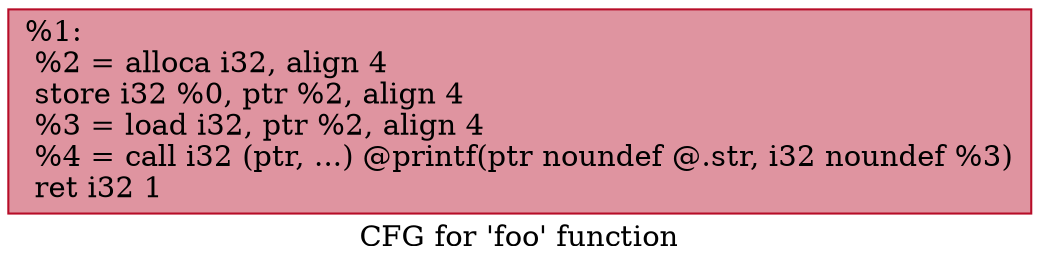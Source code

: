 digraph "CFG for 'foo' function" {
	label="CFG for 'foo' function";

	Node0x56155c4d5160 [shape=record,color="#b70d28ff", style=filled, fillcolor="#b70d2870",label="{%1:\l  %2 = alloca i32, align 4\l  store i32 %0, ptr %2, align 4\l  %3 = load i32, ptr %2, align 4\l  %4 = call i32 (ptr, ...) @printf(ptr noundef @.str, i32 noundef %3)\l  ret i32 1\l}"];
}
